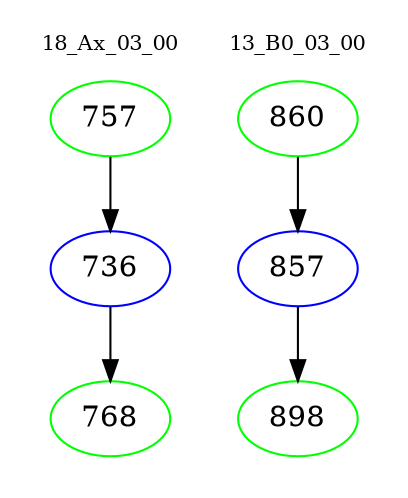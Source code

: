 digraph{
subgraph cluster_0 {
color = white
label = "18_Ax_03_00";
fontsize=10;
T0_757 [label="757", color="green"]
T0_757 -> T0_736 [color="black"]
T0_736 [label="736", color="blue"]
T0_736 -> T0_768 [color="black"]
T0_768 [label="768", color="green"]
}
subgraph cluster_1 {
color = white
label = "13_B0_03_00";
fontsize=10;
T1_860 [label="860", color="green"]
T1_860 -> T1_857 [color="black"]
T1_857 [label="857", color="blue"]
T1_857 -> T1_898 [color="black"]
T1_898 [label="898", color="green"]
}
}
